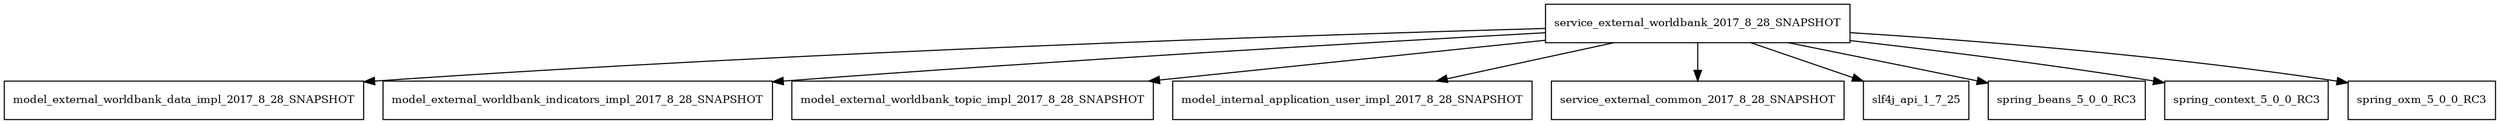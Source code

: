 digraph service_external_worldbank_2017_8_28_SNAPSHOT_dependencies {
  node [shape = box, fontsize=10.0];
  service_external_worldbank_2017_8_28_SNAPSHOT -> model_external_worldbank_data_impl_2017_8_28_SNAPSHOT;
  service_external_worldbank_2017_8_28_SNAPSHOT -> model_external_worldbank_indicators_impl_2017_8_28_SNAPSHOT;
  service_external_worldbank_2017_8_28_SNAPSHOT -> model_external_worldbank_topic_impl_2017_8_28_SNAPSHOT;
  service_external_worldbank_2017_8_28_SNAPSHOT -> model_internal_application_user_impl_2017_8_28_SNAPSHOT;
  service_external_worldbank_2017_8_28_SNAPSHOT -> service_external_common_2017_8_28_SNAPSHOT;
  service_external_worldbank_2017_8_28_SNAPSHOT -> slf4j_api_1_7_25;
  service_external_worldbank_2017_8_28_SNAPSHOT -> spring_beans_5_0_0_RC3;
  service_external_worldbank_2017_8_28_SNAPSHOT -> spring_context_5_0_0_RC3;
  service_external_worldbank_2017_8_28_SNAPSHOT -> spring_oxm_5_0_0_RC3;
}
